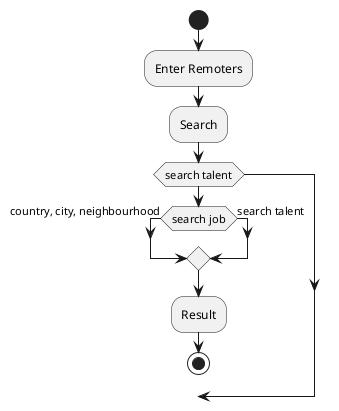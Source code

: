 @startuml remoters search

start

:Enter Remoters;

:Search;
if (search talent);
if(search job) then (country, city, neighbourhood)
else (search talent)

endif
  :Result;






stop

@enduml